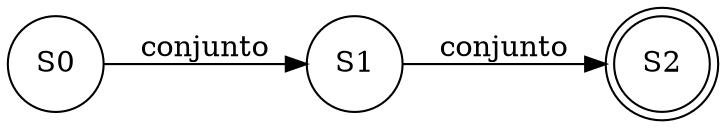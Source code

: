 digraph grafica{
rankdir=LR;
forcelabels= true;
node [shape = circle];
S0;
S1;
S2[shape = doublecircle];
S0->S1[label="conjunto"]
S1->S2[label="conjunto"]

}